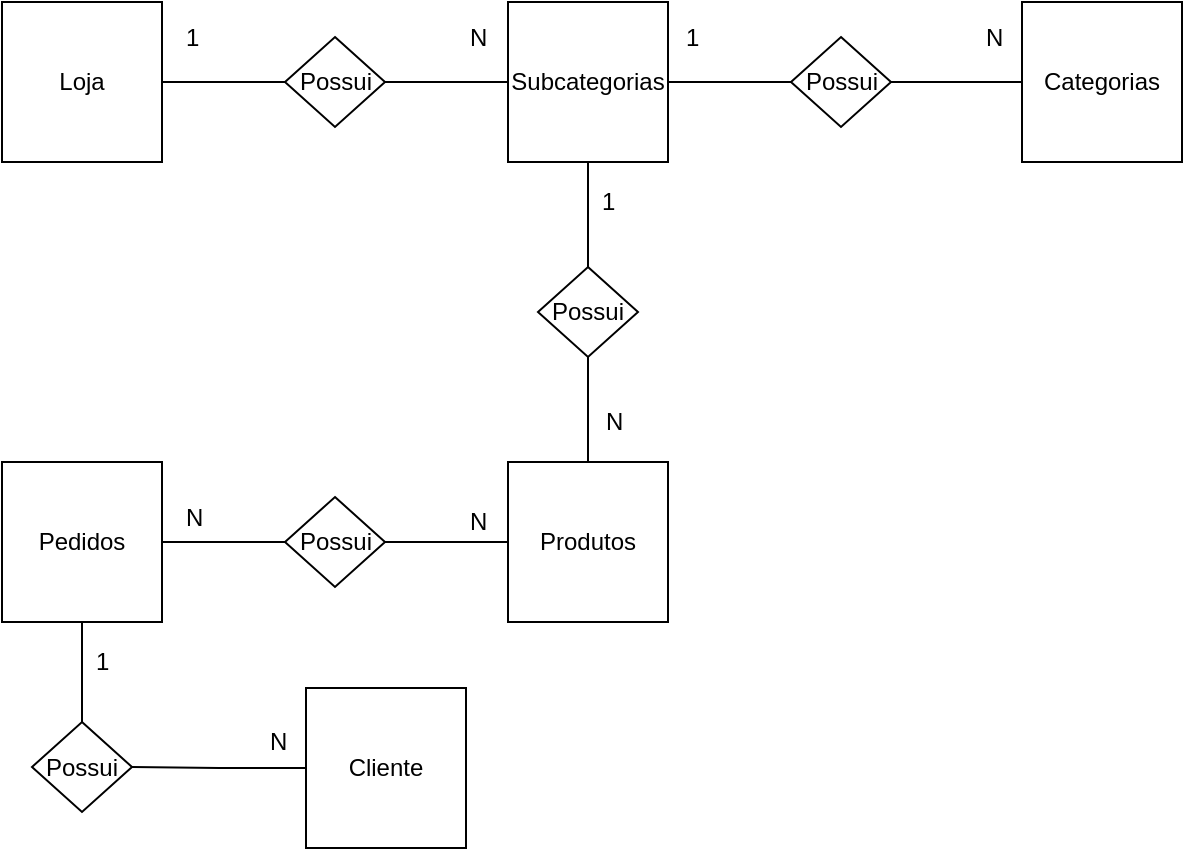 <mxfile version="10.9.5" type="device"><diagram id="Fji8nq9FxyFP9glxsSBs" name="Conceitual"><mxGraphModel dx="942" dy="644" grid="1" gridSize="10" guides="1" tooltips="1" connect="1" arrows="1" fold="1" page="1" pageScale="1" pageWidth="827" pageHeight="1169" math="0" shadow="0"><root><mxCell id="0"/><mxCell id="1" parent="0"/><mxCell id="g8QivNKdsvPNGT8_NDVy-8" style="edgeStyle=orthogonalEdgeStyle;rounded=0;orthogonalLoop=1;jettySize=auto;html=1;endArrow=none;endFill=0;" edge="1" parent="1" source="g8QivNKdsvPNGT8_NDVy-1" target="g8QivNKdsvPNGT8_NDVy-3"><mxGeometry relative="1" as="geometry"/></mxCell><mxCell id="g8QivNKdsvPNGT8_NDVy-1" value="Loja" style="whiteSpace=wrap;html=1;aspect=fixed;" vertex="1" parent="1"><mxGeometry x="160" y="120" width="80" height="80" as="geometry"/></mxCell><mxCell id="g8QivNKdsvPNGT8_NDVy-10" style="edgeStyle=orthogonalEdgeStyle;rounded=0;orthogonalLoop=1;jettySize=auto;html=1;endArrow=none;endFill=0;" edge="1" parent="1" source="g8QivNKdsvPNGT8_NDVy-2" target="g8QivNKdsvPNGT8_NDVy-4"><mxGeometry relative="1" as="geometry"/></mxCell><mxCell id="g8QivNKdsvPNGT8_NDVy-12" style="edgeStyle=orthogonalEdgeStyle;rounded=0;orthogonalLoop=1;jettySize=auto;html=1;endArrow=none;endFill=0;" edge="1" parent="1" source="g8QivNKdsvPNGT8_NDVy-2" target="g8QivNKdsvPNGT8_NDVy-7"><mxGeometry relative="1" as="geometry"/></mxCell><mxCell id="g8QivNKdsvPNGT8_NDVy-2" value="Subcategorias" style="whiteSpace=wrap;html=1;aspect=fixed;" vertex="1" parent="1"><mxGeometry x="413" y="120" width="80" height="80" as="geometry"/></mxCell><mxCell id="g8QivNKdsvPNGT8_NDVy-9" style="edgeStyle=orthogonalEdgeStyle;rounded=0;orthogonalLoop=1;jettySize=auto;html=1;entryX=0;entryY=0.5;entryDx=0;entryDy=0;endArrow=none;endFill=0;" edge="1" parent="1" source="g8QivNKdsvPNGT8_NDVy-3" target="g8QivNKdsvPNGT8_NDVy-2"><mxGeometry relative="1" as="geometry"/></mxCell><mxCell id="g8QivNKdsvPNGT8_NDVy-3" value="Possui" style="rhombus;whiteSpace=wrap;html=1;" vertex="1" parent="1"><mxGeometry x="301.5" y="137.5" width="50" height="45" as="geometry"/></mxCell><mxCell id="g8QivNKdsvPNGT8_NDVy-11" style="edgeStyle=orthogonalEdgeStyle;rounded=0;orthogonalLoop=1;jettySize=auto;html=1;endArrow=none;endFill=0;" edge="1" parent="1" source="g8QivNKdsvPNGT8_NDVy-4" target="g8QivNKdsvPNGT8_NDVy-5"><mxGeometry relative="1" as="geometry"/></mxCell><mxCell id="g8QivNKdsvPNGT8_NDVy-4" value="Possui" style="rhombus;whiteSpace=wrap;html=1;" vertex="1" parent="1"><mxGeometry x="554.5" y="137.5" width="50" height="45" as="geometry"/></mxCell><mxCell id="g8QivNKdsvPNGT8_NDVy-5" value="Categorias" style="whiteSpace=wrap;html=1;aspect=fixed;" vertex="1" parent="1"><mxGeometry x="670" y="120" width="80" height="80" as="geometry"/></mxCell><mxCell id="g8QivNKdsvPNGT8_NDVy-13" style="edgeStyle=orthogonalEdgeStyle;rounded=0;orthogonalLoop=1;jettySize=auto;html=1;endArrow=none;endFill=0;" edge="1" parent="1" source="g8QivNKdsvPNGT8_NDVy-6" target="g8QivNKdsvPNGT8_NDVy-7"><mxGeometry relative="1" as="geometry"/></mxCell><mxCell id="g8QivNKdsvPNGT8_NDVy-6" value="Produtos" style="whiteSpace=wrap;html=1;aspect=fixed;" vertex="1" parent="1"><mxGeometry x="413" y="350" width="80" height="80" as="geometry"/></mxCell><mxCell id="g8QivNKdsvPNGT8_NDVy-7" value="Possui" style="rhombus;whiteSpace=wrap;html=1;" vertex="1" parent="1"><mxGeometry x="428" y="252.5" width="50" height="45" as="geometry"/></mxCell><mxCell id="g8QivNKdsvPNGT8_NDVy-15" style="edgeStyle=orthogonalEdgeStyle;rounded=0;orthogonalLoop=1;jettySize=auto;html=1;endArrow=none;endFill=0;" edge="1" parent="1" source="g8QivNKdsvPNGT8_NDVy-14" target="g8QivNKdsvPNGT8_NDVy-6"><mxGeometry relative="1" as="geometry"/></mxCell><mxCell id="g8QivNKdsvPNGT8_NDVy-14" value="Possui" style="rhombus;whiteSpace=wrap;html=1;" vertex="1" parent="1"><mxGeometry x="301.5" y="367.5" width="50" height="45" as="geometry"/></mxCell><mxCell id="g8QivNKdsvPNGT8_NDVy-17" style="edgeStyle=orthogonalEdgeStyle;rounded=0;orthogonalLoop=1;jettySize=auto;html=1;endArrow=none;endFill=0;" edge="1" parent="1" source="g8QivNKdsvPNGT8_NDVy-16" target="g8QivNKdsvPNGT8_NDVy-14"><mxGeometry relative="1" as="geometry"/></mxCell><mxCell id="g8QivNKdsvPNGT8_NDVy-16" value="Pedidos" style="whiteSpace=wrap;html=1;aspect=fixed;" vertex="1" parent="1"><mxGeometry x="160" y="350" width="80" height="80" as="geometry"/></mxCell><mxCell id="g8QivNKdsvPNGT8_NDVy-21" style="edgeStyle=orthogonalEdgeStyle;rounded=0;orthogonalLoop=1;jettySize=auto;html=1;entryX=0.5;entryY=1;entryDx=0;entryDy=0;endArrow=none;endFill=0;" edge="1" parent="1" source="g8QivNKdsvPNGT8_NDVy-18" target="g8QivNKdsvPNGT8_NDVy-16"><mxGeometry relative="1" as="geometry"/></mxCell><mxCell id="g8QivNKdsvPNGT8_NDVy-18" value="Possui" style="rhombus;whiteSpace=wrap;html=1;" vertex="1" parent="1"><mxGeometry x="175" y="480" width="50" height="45" as="geometry"/></mxCell><mxCell id="g8QivNKdsvPNGT8_NDVy-20" style="edgeStyle=orthogonalEdgeStyle;rounded=0;orthogonalLoop=1;jettySize=auto;html=1;endArrow=none;endFill=0;" edge="1" parent="1" source="g8QivNKdsvPNGT8_NDVy-19" target="g8QivNKdsvPNGT8_NDVy-18"><mxGeometry relative="1" as="geometry"/></mxCell><mxCell id="g8QivNKdsvPNGT8_NDVy-19" value="Cliente" style="whiteSpace=wrap;html=1;aspect=fixed;" vertex="1" parent="1"><mxGeometry x="312" y="463" width="80" height="80" as="geometry"/></mxCell><mxCell id="g8QivNKdsvPNGT8_NDVy-22" value="1" style="text;html=1;resizable=0;points=[];autosize=1;align=left;verticalAlign=top;spacingTop=-4;" vertex="1" parent="1"><mxGeometry x="500" y="127.5" width="20" height="20" as="geometry"/></mxCell><mxCell id="g8QivNKdsvPNGT8_NDVy-23" value="N" style="text;html=1;resizable=0;points=[];autosize=1;align=left;verticalAlign=top;spacingTop=-4;" vertex="1" parent="1"><mxGeometry x="392" y="127.5" width="20" height="20" as="geometry"/></mxCell><mxCell id="g8QivNKdsvPNGT8_NDVy-26" value="1" style="text;html=1;resizable=0;points=[];autosize=1;align=left;verticalAlign=top;spacingTop=-4;" vertex="1" parent="1"><mxGeometry x="250" y="127.5" width="20" height="20" as="geometry"/></mxCell><mxCell id="g8QivNKdsvPNGT8_NDVy-28" value="N" style="text;html=1;resizable=0;points=[];autosize=1;align=left;verticalAlign=top;spacingTop=-4;" vertex="1" parent="1"><mxGeometry x="650" y="127.5" width="20" height="20" as="geometry"/></mxCell><mxCell id="g8QivNKdsvPNGT8_NDVy-29" value="1" style="text;html=1;resizable=0;points=[];autosize=1;align=left;verticalAlign=top;spacingTop=-4;" vertex="1" parent="1"><mxGeometry x="458" y="210" width="20" height="20" as="geometry"/></mxCell><mxCell id="g8QivNKdsvPNGT8_NDVy-31" value="N" style="text;html=1;resizable=0;points=[];autosize=1;align=left;verticalAlign=top;spacingTop=-4;" vertex="1" parent="1"><mxGeometry x="250" y="367.5" width="20" height="20" as="geometry"/></mxCell><mxCell id="g8QivNKdsvPNGT8_NDVy-32" value="N" style="text;html=1;resizable=0;points=[];autosize=1;align=left;verticalAlign=top;spacingTop=-4;" vertex="1" parent="1"><mxGeometry x="392" y="370" width="20" height="20" as="geometry"/></mxCell><mxCell id="g8QivNKdsvPNGT8_NDVy-33" value="N" style="text;html=1;resizable=0;points=[];autosize=1;align=left;verticalAlign=top;spacingTop=-4;" vertex="1" parent="1"><mxGeometry x="460" y="320" width="20" height="20" as="geometry"/></mxCell><mxCell id="g8QivNKdsvPNGT8_NDVy-34" value="1" style="text;html=1;resizable=0;points=[];autosize=1;align=left;verticalAlign=top;spacingTop=-4;" vertex="1" parent="1"><mxGeometry x="205" y="440" width="20" height="20" as="geometry"/></mxCell><mxCell id="g8QivNKdsvPNGT8_NDVy-35" value="N" style="text;html=1;resizable=0;points=[];autosize=1;align=left;verticalAlign=top;spacingTop=-4;" vertex="1" parent="1"><mxGeometry x="291.5" y="480" width="20" height="20" as="geometry"/></mxCell></root></mxGraphModel></diagram><diagram id="_8nuVC_RVVp-VphLxhHp" name="Logico"><mxGraphModel dx="942" dy="644" grid="1" gridSize="10" guides="1" tooltips="1" connect="1" arrows="1" fold="1" page="1" pageScale="1" pageWidth="827" pageHeight="1169" math="0" shadow="0"><root><mxCell id="pJfllyo1P9YdZAVP4oXB-0"/><mxCell id="pJfllyo1P9YdZAVP4oXB-1" parent="pJfllyo1P9YdZAVP4oXB-0"/><mxCell id="rv_9XJ7t_n00qb0vyqKo-0" value="Pedidos" style="swimlane;fontStyle=0;childLayout=stackLayout;horizontal=1;startSize=26;fillColor=#e0e0e0;horizontalStack=0;resizeParent=1;resizeParentMax=0;resizeLast=0;collapsible=1;marginBottom=0;swimlaneFillColor=#ffffff;align=center;fontSize=14;" vertex="1" parent="pJfllyo1P9YdZAVP4oXB-1"><mxGeometry x="80" y="120" width="160" height="118" as="geometry"/></mxCell><mxCell id="rv_9XJ7t_n00qb0vyqKo-1" value="Id Pedido: Int" style="shape=partialRectangle;top=0;left=0;right=0;bottom=1;align=left;verticalAlign=middle;fillColor=none;spacingLeft=34;spacingRight=4;overflow=hidden;rotatable=0;points=[[0,0.5],[1,0.5]];portConstraint=eastwest;dropTarget=0;fontStyle=5;fontSize=12;" vertex="1" parent="rv_9XJ7t_n00qb0vyqKo-0"><mxGeometry y="26" width="160" height="30" as="geometry"/></mxCell><mxCell id="rv_9XJ7t_n00qb0vyqKo-2" value="PK" style="shape=partialRectangle;top=0;left=0;bottom=0;fillColor=none;align=left;verticalAlign=middle;spacingLeft=4;spacingRight=4;overflow=hidden;rotatable=0;points=[];portConstraint=eastwest;part=1;fontSize=12;" vertex="1" connectable="0" parent="rv_9XJ7t_n00qb0vyqKo-1"><mxGeometry width="30" height="30" as="geometry"/></mxCell><mxCell id="rv_9XJ7t_n00qb0vyqKo-3" value="Id Cliente: Int" style="shape=partialRectangle;top=0;left=0;right=0;bottom=0;align=left;verticalAlign=top;fillColor=none;spacingLeft=34;spacingRight=4;overflow=hidden;rotatable=0;points=[[0,0.5],[1,0.5]];portConstraint=eastwest;dropTarget=0;fontSize=12;" vertex="1" parent="rv_9XJ7t_n00qb0vyqKo-0"><mxGeometry y="56" width="160" height="26" as="geometry"/></mxCell><mxCell id="rv_9XJ7t_n00qb0vyqKo-4" value="FK" style="shape=partialRectangle;top=0;left=0;bottom=0;fillColor=none;align=left;verticalAlign=top;spacingLeft=4;spacingRight=4;overflow=hidden;rotatable=0;points=[];portConstraint=eastwest;part=1;fontSize=12;" vertex="1" connectable="0" parent="rv_9XJ7t_n00qb0vyqKo-3"><mxGeometry width="30" height="26" as="geometry"/></mxCell><mxCell id="rv_9XJ7t_n00qb0vyqKo-5" value="ID Produto: Int" style="shape=partialRectangle;top=0;left=0;right=0;bottom=0;align=left;verticalAlign=top;fillColor=none;spacingLeft=34;spacingRight=4;overflow=hidden;rotatable=0;points=[[0,0.5],[1,0.5]];portConstraint=eastwest;dropTarget=0;fontSize=12;" vertex="1" parent="rv_9XJ7t_n00qb0vyqKo-0"><mxGeometry y="82" width="160" height="26" as="geometry"/></mxCell><mxCell id="rv_9XJ7t_n00qb0vyqKo-6" value="FK" style="shape=partialRectangle;top=0;left=0;bottom=0;fillColor=none;align=left;verticalAlign=top;spacingLeft=4;spacingRight=4;overflow=hidden;rotatable=0;points=[];portConstraint=eastwest;part=1;fontSize=12;" vertex="1" connectable="0" parent="rv_9XJ7t_n00qb0vyqKo-5"><mxGeometry width="30" height="26" as="geometry"/></mxCell><mxCell id="rv_9XJ7t_n00qb0vyqKo-9" value="" style="shape=partialRectangle;top=0;left=0;right=0;bottom=0;align=left;verticalAlign=top;fillColor=none;spacingLeft=34;spacingRight=4;overflow=hidden;rotatable=0;points=[[0,0.5],[1,0.5]];portConstraint=eastwest;dropTarget=0;fontSize=12;" vertex="1" parent="rv_9XJ7t_n00qb0vyqKo-0"><mxGeometry y="108" width="160" height="10" as="geometry"/></mxCell><mxCell id="rv_9XJ7t_n00qb0vyqKo-10" value="" style="shape=partialRectangle;top=0;left=0;bottom=0;fillColor=none;align=left;verticalAlign=top;spacingLeft=4;spacingRight=4;overflow=hidden;rotatable=0;points=[];portConstraint=eastwest;part=1;fontSize=12;" vertex="1" connectable="0" parent="rv_9XJ7t_n00qb0vyqKo-9"><mxGeometry width="30" height="10" as="geometry"/></mxCell><mxCell id="7JUTka38Gcdt6lDG8-k_-0" value="Produto" style="swimlane;fontStyle=0;childLayout=stackLayout;horizontal=1;startSize=26;fillColor=#e0e0e0;horizontalStack=0;resizeParent=1;resizeParentMax=0;resizeLast=0;collapsible=1;marginBottom=0;swimlaneFillColor=#ffffff;align=center;fontSize=14;" vertex="1" parent="pJfllyo1P9YdZAVP4oXB-1"><mxGeometry x="333" y="120" width="160" height="118" as="geometry"/></mxCell><mxCell id="7JUTka38Gcdt6lDG8-k_-1" value="Id Produto: Int" style="shape=partialRectangle;top=0;left=0;right=0;bottom=1;align=left;verticalAlign=middle;fillColor=none;spacingLeft=34;spacingRight=4;overflow=hidden;rotatable=0;points=[[0,0.5],[1,0.5]];portConstraint=eastwest;dropTarget=0;fontStyle=5;fontSize=12;" vertex="1" parent="7JUTka38Gcdt6lDG8-k_-0"><mxGeometry y="26" width="160" height="30" as="geometry"/></mxCell><mxCell id="7JUTka38Gcdt6lDG8-k_-2" value="PK" style="shape=partialRectangle;top=0;left=0;bottom=0;fillColor=none;align=left;verticalAlign=middle;spacingLeft=4;spacingRight=4;overflow=hidden;rotatable=0;points=[];portConstraint=eastwest;part=1;fontSize=12;" vertex="1" connectable="0" parent="7JUTka38Gcdt6lDG8-k_-1"><mxGeometry width="30" height="30" as="geometry"/></mxCell><mxCell id="7JUTka38Gcdt6lDG8-k_-54" value="Nome: string" style="shape=partialRectangle;top=0;left=0;right=0;bottom=0;align=left;verticalAlign=top;fillColor=none;spacingLeft=34;spacingRight=4;overflow=hidden;rotatable=0;points=[[0,0.5],[1,0.5]];portConstraint=eastwest;dropTarget=0;fontSize=12;" vertex="1" parent="7JUTka38Gcdt6lDG8-k_-0"><mxGeometry y="56" width="160" height="26" as="geometry"/></mxCell><mxCell id="7JUTka38Gcdt6lDG8-k_-55" value="" style="shape=partialRectangle;top=0;left=0;bottom=0;fillColor=none;align=left;verticalAlign=top;spacingLeft=4;spacingRight=4;overflow=hidden;rotatable=0;points=[];portConstraint=eastwest;part=1;fontSize=12;" vertex="1" connectable="0" parent="7JUTka38Gcdt6lDG8-k_-54"><mxGeometry width="30" height="26" as="geometry"/></mxCell><mxCell id="7JUTka38Gcdt6lDG8-k_-56" value="Id Subcategoria: Int" style="shape=partialRectangle;top=0;left=0;right=0;bottom=0;align=left;verticalAlign=top;fillColor=none;spacingLeft=34;spacingRight=4;overflow=hidden;rotatable=0;points=[[0,0.5],[1,0.5]];portConstraint=eastwest;dropTarget=0;fontSize=12;" vertex="1" parent="7JUTka38Gcdt6lDG8-k_-0"><mxGeometry y="82" width="160" height="26" as="geometry"/></mxCell><mxCell id="7JUTka38Gcdt6lDG8-k_-57" value="FK" style="shape=partialRectangle;top=0;left=0;bottom=0;fillColor=none;align=left;verticalAlign=top;spacingLeft=4;spacingRight=4;overflow=hidden;rotatable=0;points=[];portConstraint=eastwest;part=1;fontSize=12;" vertex="1" connectable="0" parent="7JUTka38Gcdt6lDG8-k_-56"><mxGeometry width="30" height="26" as="geometry"/></mxCell><mxCell id="7JUTka38Gcdt6lDG8-k_-9" value="" style="shape=partialRectangle;top=0;left=0;right=0;bottom=0;align=left;verticalAlign=top;fillColor=none;spacingLeft=34;spacingRight=4;overflow=hidden;rotatable=0;points=[[0,0.5],[1,0.5]];portConstraint=eastwest;dropTarget=0;fontSize=12;" vertex="1" parent="7JUTka38Gcdt6lDG8-k_-0"><mxGeometry y="108" width="160" height="10" as="geometry"/></mxCell><mxCell id="7JUTka38Gcdt6lDG8-k_-10" value="" style="shape=partialRectangle;top=0;left=0;bottom=0;fillColor=none;align=left;verticalAlign=top;spacingLeft=4;spacingRight=4;overflow=hidden;rotatable=0;points=[];portConstraint=eastwest;part=1;fontSize=12;" vertex="1" connectable="0" parent="7JUTka38Gcdt6lDG8-k_-9"><mxGeometry width="30" height="10" as="geometry"/></mxCell><mxCell id="7JUTka38Gcdt6lDG8-k_-11" value="Subcategorias" style="swimlane;fontStyle=0;childLayout=stackLayout;horizontal=1;startSize=26;fillColor=#e0e0e0;horizontalStack=0;resizeParent=1;resizeParentMax=0;resizeLast=0;collapsible=1;marginBottom=0;swimlaneFillColor=#ffffff;align=center;fontSize=14;" vertex="1" parent="pJfllyo1P9YdZAVP4oXB-1"><mxGeometry x="333" y="310" width="160" height="144" as="geometry"/></mxCell><mxCell id="7JUTka38Gcdt6lDG8-k_-12" value="Id Subcategorias: Int" style="shape=partialRectangle;top=0;left=0;right=0;bottom=1;align=left;verticalAlign=middle;fillColor=none;spacingLeft=34;spacingRight=4;overflow=hidden;rotatable=0;points=[[0,0.5],[1,0.5]];portConstraint=eastwest;dropTarget=0;fontStyle=5;fontSize=12;" vertex="1" parent="7JUTka38Gcdt6lDG8-k_-11"><mxGeometry y="26" width="160" height="30" as="geometry"/></mxCell><mxCell id="7JUTka38Gcdt6lDG8-k_-13" value="PK" style="shape=partialRectangle;top=0;left=0;bottom=0;fillColor=none;align=left;verticalAlign=middle;spacingLeft=4;spacingRight=4;overflow=hidden;rotatable=0;points=[];portConstraint=eastwest;part=1;fontSize=12;" vertex="1" connectable="0" parent="7JUTka38Gcdt6lDG8-k_-12"><mxGeometry width="30" height="30" as="geometry"/></mxCell><mxCell id="7JUTka38Gcdt6lDG8-k_-48" value="Nome: string" style="shape=partialRectangle;top=0;left=0;right=0;bottom=0;align=left;verticalAlign=top;fillColor=none;spacingLeft=34;spacingRight=4;overflow=hidden;rotatable=0;points=[[0,0.5],[1,0.5]];portConstraint=eastwest;dropTarget=0;fontSize=12;" vertex="1" parent="7JUTka38Gcdt6lDG8-k_-11"><mxGeometry y="56" width="160" height="26" as="geometry"/></mxCell><mxCell id="7JUTka38Gcdt6lDG8-k_-49" value="" style="shape=partialRectangle;top=0;left=0;bottom=0;fillColor=none;align=left;verticalAlign=top;spacingLeft=4;spacingRight=4;overflow=hidden;rotatable=0;points=[];portConstraint=eastwest;part=1;fontSize=12;" vertex="1" connectable="0" parent="7JUTka38Gcdt6lDG8-k_-48"><mxGeometry width="30" height="26" as="geometry"/></mxCell><mxCell id="7JUTka38Gcdt6lDG8-k_-46" value="Id Categoria: Int" style="shape=partialRectangle;top=0;left=0;right=0;bottom=0;align=left;verticalAlign=top;fillColor=none;spacingLeft=34;spacingRight=4;overflow=hidden;rotatable=0;points=[[0,0.5],[1,0.5]];portConstraint=eastwest;dropTarget=0;fontSize=12;" vertex="1" parent="7JUTka38Gcdt6lDG8-k_-11"><mxGeometry y="82" width="160" height="26" as="geometry"/></mxCell><mxCell id="7JUTka38Gcdt6lDG8-k_-47" value="FK" style="shape=partialRectangle;top=0;left=0;bottom=0;fillColor=none;align=left;verticalAlign=top;spacingLeft=4;spacingRight=4;overflow=hidden;rotatable=0;points=[];portConstraint=eastwest;part=1;fontSize=12;" vertex="1" connectable="0" parent="7JUTka38Gcdt6lDG8-k_-46"><mxGeometry width="30" height="26" as="geometry"/></mxCell><mxCell id="7JUTka38Gcdt6lDG8-k_-18" value="Id Loja: Int" style="shape=partialRectangle;top=0;left=0;right=0;bottom=0;align=left;verticalAlign=top;fillColor=none;spacingLeft=34;spacingRight=4;overflow=hidden;rotatable=0;points=[[0,0.5],[1,0.5]];portConstraint=eastwest;dropTarget=0;fontSize=12;" vertex="1" parent="7JUTka38Gcdt6lDG8-k_-11"><mxGeometry y="108" width="160" height="26" as="geometry"/></mxCell><mxCell id="7JUTka38Gcdt6lDG8-k_-19" value="FK" style="shape=partialRectangle;top=0;left=0;bottom=0;fillColor=none;align=left;verticalAlign=top;spacingLeft=4;spacingRight=4;overflow=hidden;rotatable=0;points=[];portConstraint=eastwest;part=1;fontSize=12;" vertex="1" connectable="0" parent="7JUTka38Gcdt6lDG8-k_-18"><mxGeometry width="30" height="26" as="geometry"/></mxCell><mxCell id="7JUTka38Gcdt6lDG8-k_-20" value="" style="shape=partialRectangle;top=0;left=0;right=0;bottom=0;align=left;verticalAlign=top;fillColor=none;spacingLeft=34;spacingRight=4;overflow=hidden;rotatable=0;points=[[0,0.5],[1,0.5]];portConstraint=eastwest;dropTarget=0;fontSize=12;" vertex="1" parent="7JUTka38Gcdt6lDG8-k_-11"><mxGeometry y="134" width="160" height="10" as="geometry"/></mxCell><mxCell id="7JUTka38Gcdt6lDG8-k_-21" value="" style="shape=partialRectangle;top=0;left=0;bottom=0;fillColor=none;align=left;verticalAlign=top;spacingLeft=4;spacingRight=4;overflow=hidden;rotatable=0;points=[];portConstraint=eastwest;part=1;fontSize=12;" vertex="1" connectable="0" parent="7JUTka38Gcdt6lDG8-k_-20"><mxGeometry width="30" height="10" as="geometry"/></mxCell><mxCell id="7JUTka38Gcdt6lDG8-k_-22" value="Categorias" style="swimlane;fontStyle=0;childLayout=stackLayout;horizontal=1;startSize=26;fillColor=#e0e0e0;horizontalStack=0;resizeParent=1;resizeParentMax=0;resizeLast=0;collapsible=1;marginBottom=0;swimlaneFillColor=#ffffff;align=center;fontSize=14;" vertex="1" parent="pJfllyo1P9YdZAVP4oXB-1"><mxGeometry x="580" y="120" width="160" height="92" as="geometry"/></mxCell><mxCell id="7JUTka38Gcdt6lDG8-k_-52" value="Id Loja: Int" style="shape=partialRectangle;top=0;left=0;right=0;bottom=1;align=left;verticalAlign=middle;fillColor=none;spacingLeft=34;spacingRight=4;overflow=hidden;rotatable=0;points=[[0,0.5],[1,0.5]];portConstraint=eastwest;dropTarget=0;fontStyle=5;fontSize=12;" vertex="1" parent="7JUTka38Gcdt6lDG8-k_-22"><mxGeometry y="26" width="160" height="30" as="geometry"/></mxCell><mxCell id="7JUTka38Gcdt6lDG8-k_-53" value="PK" style="shape=partialRectangle;top=0;left=0;bottom=0;fillColor=none;align=left;verticalAlign=middle;spacingLeft=4;spacingRight=4;overflow=hidden;rotatable=0;points=[];portConstraint=eastwest;part=1;fontSize=12;" vertex="1" connectable="0" parent="7JUTka38Gcdt6lDG8-k_-52"><mxGeometry width="30" height="30" as="geometry"/></mxCell><mxCell id="7JUTka38Gcdt6lDG8-k_-50" value="Nome: string" style="shape=partialRectangle;top=0;left=0;right=0;bottom=0;align=left;verticalAlign=top;fillColor=none;spacingLeft=34;spacingRight=4;overflow=hidden;rotatable=0;points=[[0,0.5],[1,0.5]];portConstraint=eastwest;dropTarget=0;fontSize=12;" vertex="1" parent="7JUTka38Gcdt6lDG8-k_-22"><mxGeometry y="56" width="160" height="26" as="geometry"/></mxCell><mxCell id="7JUTka38Gcdt6lDG8-k_-51" value="" style="shape=partialRectangle;top=0;left=0;bottom=0;fillColor=none;align=left;verticalAlign=top;spacingLeft=4;spacingRight=4;overflow=hidden;rotatable=0;points=[];portConstraint=eastwest;part=1;fontSize=12;" vertex="1" connectable="0" parent="7JUTka38Gcdt6lDG8-k_-50"><mxGeometry width="30" height="26" as="geometry"/></mxCell><mxCell id="7JUTka38Gcdt6lDG8-k_-31" value="" style="shape=partialRectangle;top=0;left=0;right=0;bottom=0;align=left;verticalAlign=top;fillColor=none;spacingLeft=34;spacingRight=4;overflow=hidden;rotatable=0;points=[[0,0.5],[1,0.5]];portConstraint=eastwest;dropTarget=0;fontSize=12;" vertex="1" parent="7JUTka38Gcdt6lDG8-k_-22"><mxGeometry y="82" width="160" height="10" as="geometry"/></mxCell><mxCell id="7JUTka38Gcdt6lDG8-k_-32" value="" style="shape=partialRectangle;top=0;left=0;bottom=0;fillColor=none;align=left;verticalAlign=top;spacingLeft=4;spacingRight=4;overflow=hidden;rotatable=0;points=[];portConstraint=eastwest;part=1;fontSize=12;" vertex="1" connectable="0" parent="7JUTka38Gcdt6lDG8-k_-31"><mxGeometry width="30" height="10" as="geometry"/></mxCell><mxCell id="7JUTka38Gcdt6lDG8-k_-33" value="Loja" style="swimlane;fontStyle=0;childLayout=stackLayout;horizontal=1;startSize=26;fillColor=#e0e0e0;horizontalStack=0;resizeParent=1;resizeParentMax=0;resizeLast=0;collapsible=1;marginBottom=0;swimlaneFillColor=#ffffff;align=center;fontSize=14;" vertex="1" parent="pJfllyo1P9YdZAVP4oXB-1"><mxGeometry x="70" y="310" width="160" height="92" as="geometry"/></mxCell><mxCell id="7JUTka38Gcdt6lDG8-k_-34" value="Id Loja: Int" style="shape=partialRectangle;top=0;left=0;right=0;bottom=1;align=left;verticalAlign=middle;fillColor=none;spacingLeft=34;spacingRight=4;overflow=hidden;rotatable=0;points=[[0,0.5],[1,0.5]];portConstraint=eastwest;dropTarget=0;fontStyle=5;fontSize=12;" vertex="1" parent="7JUTka38Gcdt6lDG8-k_-33"><mxGeometry y="26" width="160" height="30" as="geometry"/></mxCell><mxCell id="7JUTka38Gcdt6lDG8-k_-35" value="PK" style="shape=partialRectangle;top=0;left=0;bottom=0;fillColor=none;align=left;verticalAlign=middle;spacingLeft=4;spacingRight=4;overflow=hidden;rotatable=0;points=[];portConstraint=eastwest;part=1;fontSize=12;" vertex="1" connectable="0" parent="7JUTka38Gcdt6lDG8-k_-34"><mxGeometry width="30" height="30" as="geometry"/></mxCell><mxCell id="7JUTka38Gcdt6lDG8-k_-36" value="Nome: string" style="shape=partialRectangle;top=0;left=0;right=0;bottom=0;align=left;verticalAlign=top;fillColor=none;spacingLeft=34;spacingRight=4;overflow=hidden;rotatable=0;points=[[0,0.5],[1,0.5]];portConstraint=eastwest;dropTarget=0;fontSize=12;" vertex="1" parent="7JUTka38Gcdt6lDG8-k_-33"><mxGeometry y="56" width="160" height="26" as="geometry"/></mxCell><mxCell id="7JUTka38Gcdt6lDG8-k_-37" value="" style="shape=partialRectangle;top=0;left=0;bottom=0;fillColor=none;align=left;verticalAlign=top;spacingLeft=4;spacingRight=4;overflow=hidden;rotatable=0;points=[];portConstraint=eastwest;part=1;fontSize=12;" vertex="1" connectable="0" parent="7JUTka38Gcdt6lDG8-k_-36"><mxGeometry width="30" height="26" as="geometry"/></mxCell><mxCell id="7JUTka38Gcdt6lDG8-k_-42" value="" style="shape=partialRectangle;top=0;left=0;right=0;bottom=0;align=left;verticalAlign=top;fillColor=none;spacingLeft=34;spacingRight=4;overflow=hidden;rotatable=0;points=[[0,0.5],[1,0.5]];portConstraint=eastwest;dropTarget=0;fontSize=12;" vertex="1" parent="7JUTka38Gcdt6lDG8-k_-33"><mxGeometry y="82" width="160" height="10" as="geometry"/></mxCell><mxCell id="7JUTka38Gcdt6lDG8-k_-43" value="" style="shape=partialRectangle;top=0;left=0;bottom=0;fillColor=none;align=left;verticalAlign=top;spacingLeft=4;spacingRight=4;overflow=hidden;rotatable=0;points=[];portConstraint=eastwest;part=1;fontSize=12;" vertex="1" connectable="0" parent="7JUTka38Gcdt6lDG8-k_-42"><mxGeometry width="30" height="10" as="geometry"/></mxCell><mxCell id="7JUTka38Gcdt6lDG8-k_-58" value="Cliente" style="swimlane;fontStyle=0;childLayout=stackLayout;horizontal=1;startSize=26;fillColor=#e0e0e0;horizontalStack=0;resizeParent=1;resizeParentMax=0;resizeLast=0;collapsible=1;marginBottom=0;swimlaneFillColor=#ffffff;align=center;fontSize=14;" vertex="1" parent="pJfllyo1P9YdZAVP4oXB-1"><mxGeometry x="580" y="310" width="160" height="92" as="geometry"/></mxCell><mxCell id="7JUTka38Gcdt6lDG8-k_-59" value="Id Cliente: Int" style="shape=partialRectangle;top=0;left=0;right=0;bottom=1;align=left;verticalAlign=middle;fillColor=none;spacingLeft=34;spacingRight=4;overflow=hidden;rotatable=0;points=[[0,0.5],[1,0.5]];portConstraint=eastwest;dropTarget=0;fontStyle=5;fontSize=12;" vertex="1" parent="7JUTka38Gcdt6lDG8-k_-58"><mxGeometry y="26" width="160" height="30" as="geometry"/></mxCell><mxCell id="7JUTka38Gcdt6lDG8-k_-60" value="PK" style="shape=partialRectangle;top=0;left=0;bottom=0;fillColor=none;align=left;verticalAlign=middle;spacingLeft=4;spacingRight=4;overflow=hidden;rotatable=0;points=[];portConstraint=eastwest;part=1;fontSize=12;" vertex="1" connectable="0" parent="7JUTka38Gcdt6lDG8-k_-59"><mxGeometry width="30" height="30" as="geometry"/></mxCell><mxCell id="7JUTka38Gcdt6lDG8-k_-69" value="Nome: string" style="shape=partialRectangle;top=0;left=0;right=0;bottom=0;align=left;verticalAlign=top;fillColor=none;spacingLeft=34;spacingRight=4;overflow=hidden;rotatable=0;points=[[0,0.5],[1,0.5]];portConstraint=eastwest;dropTarget=0;fontSize=12;" vertex="1" parent="7JUTka38Gcdt6lDG8-k_-58"><mxGeometry y="56" width="160" height="26" as="geometry"/></mxCell><mxCell id="7JUTka38Gcdt6lDG8-k_-70" value="" style="shape=partialRectangle;top=0;left=0;bottom=0;fillColor=none;align=left;verticalAlign=top;spacingLeft=4;spacingRight=4;overflow=hidden;rotatable=0;points=[];portConstraint=eastwest;part=1;fontSize=12;" vertex="1" connectable="0" parent="7JUTka38Gcdt6lDG8-k_-69"><mxGeometry width="30" height="26" as="geometry"/></mxCell><mxCell id="7JUTka38Gcdt6lDG8-k_-67" value="" style="shape=partialRectangle;top=0;left=0;right=0;bottom=0;align=left;verticalAlign=top;fillColor=none;spacingLeft=34;spacingRight=4;overflow=hidden;rotatable=0;points=[[0,0.5],[1,0.5]];portConstraint=eastwest;dropTarget=0;fontSize=12;" vertex="1" parent="7JUTka38Gcdt6lDG8-k_-58"><mxGeometry y="82" width="160" height="10" as="geometry"/></mxCell><mxCell id="7JUTka38Gcdt6lDG8-k_-68" value="" style="shape=partialRectangle;top=0;left=0;bottom=0;fillColor=none;align=left;verticalAlign=top;spacingLeft=4;spacingRight=4;overflow=hidden;rotatable=0;points=[];portConstraint=eastwest;part=1;fontSize=12;" vertex="1" connectable="0" parent="7JUTka38Gcdt6lDG8-k_-67"><mxGeometry width="30" height="10" as="geometry"/></mxCell></root></mxGraphModel></diagram></mxfile>